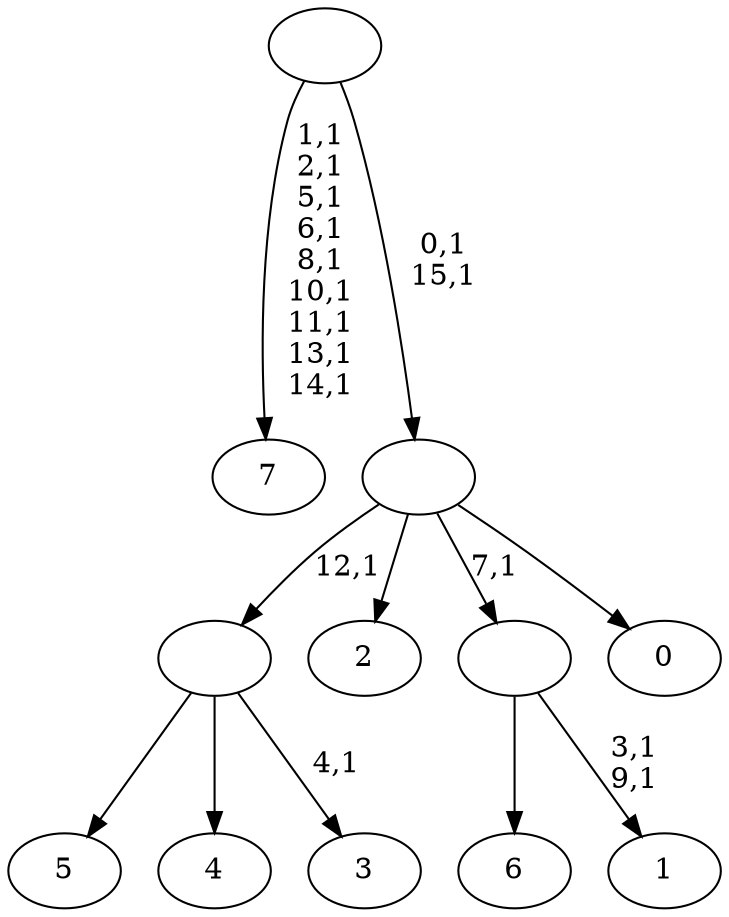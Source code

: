 digraph T {
	24 [label="7"]
	14 [label="6"]
	13 [label="5"]
	12 [label="4"]
	11 [label="3"]
	9 [label=""]
	8 [label="2"]
	7 [label="1"]
	4 [label=""]
	3 [label="0"]
	2 [label=""]
	0 [label=""]
	9 -> 11 [label="4,1"]
	9 -> 13 [label=""]
	9 -> 12 [label=""]
	4 -> 7 [label="3,1\n9,1"]
	4 -> 14 [label=""]
	2 -> 9 [label="12,1"]
	2 -> 8 [label=""]
	2 -> 4 [label="7,1"]
	2 -> 3 [label=""]
	0 -> 2 [label="0,1\n15,1"]
	0 -> 24 [label="1,1\n2,1\n5,1\n6,1\n8,1\n10,1\n11,1\n13,1\n14,1"]
}
